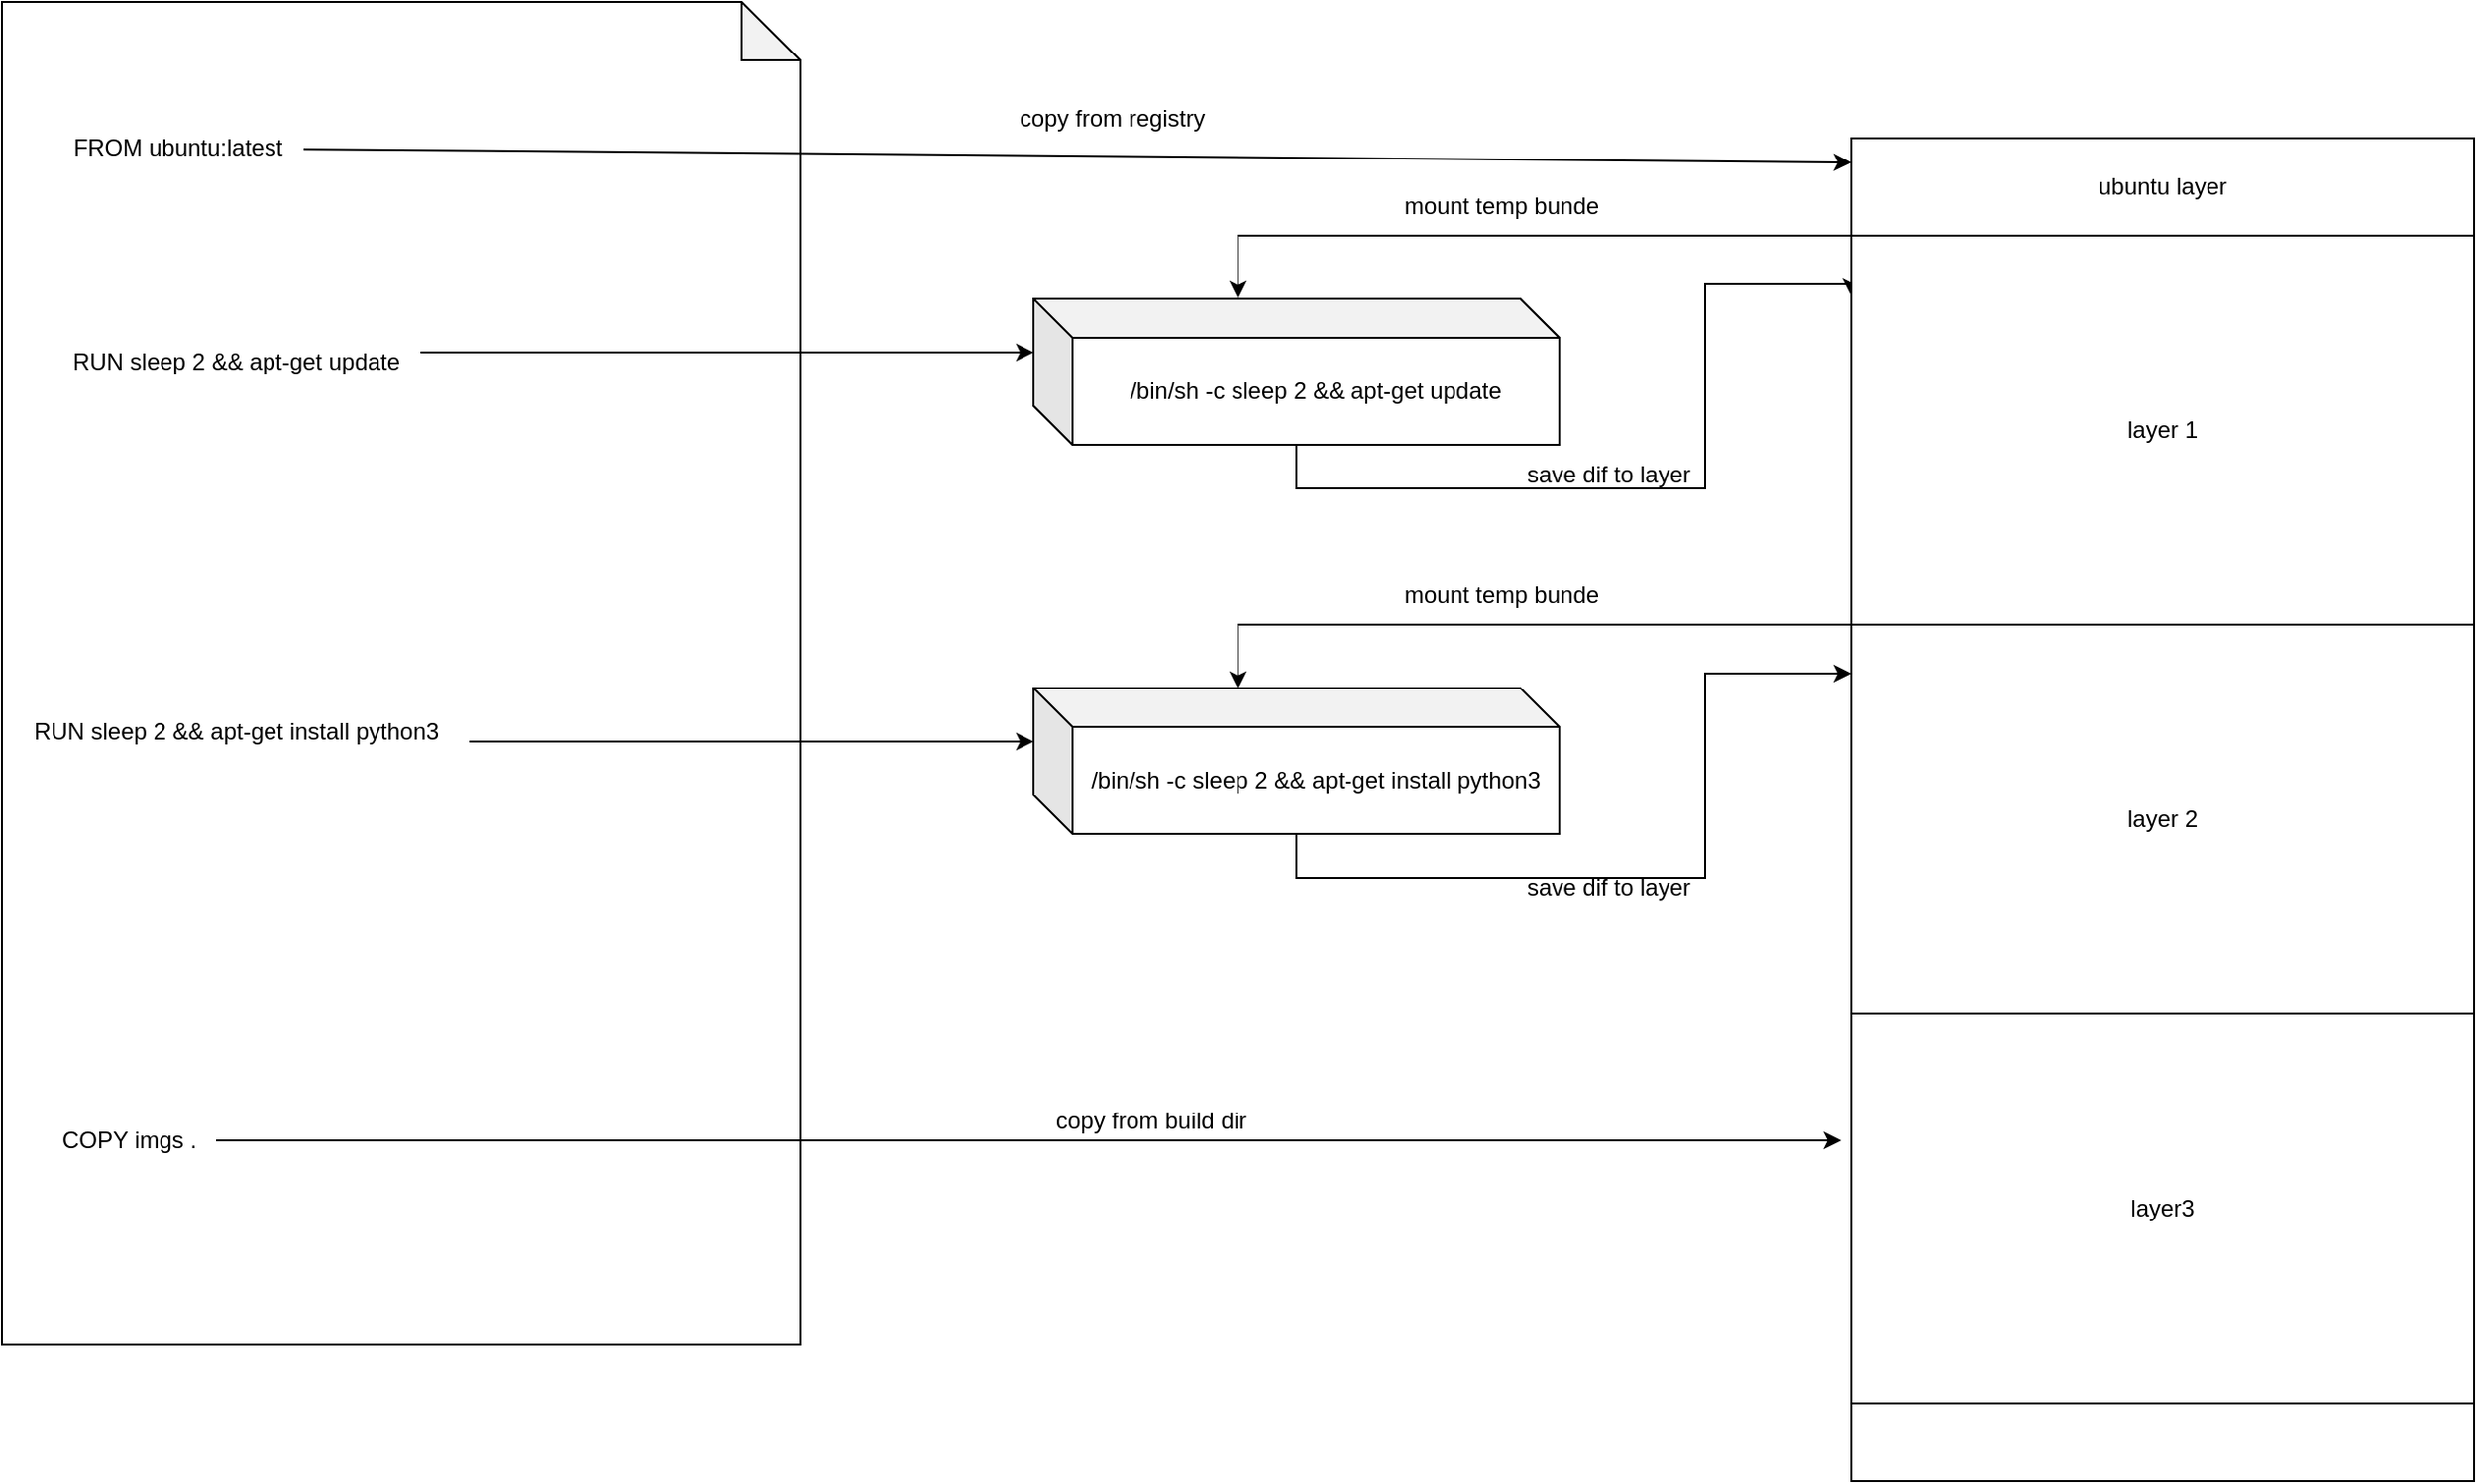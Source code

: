 <mxfile version="21.1.2" type="device" pages="2">
  <diagram name="Page-1" id="fQAEWsKuhgdsTd0qbelY">
    <mxGraphModel dx="2908" dy="822" grid="1" gridSize="10" guides="1" tooltips="1" connect="1" arrows="1" fold="1" page="1" pageScale="1" pageWidth="850" pageHeight="1100" math="0" shadow="0">
      <root>
        <mxCell id="0" />
        <mxCell id="1" parent="0" />
        <mxCell id="_YsFc9DdC3Ga84QTvGv1-1" value="&lt;pre style=&quot;background-color: rgb(255, 255, 255); color: rgb(8, 8, 8); font-size: 16px;&quot;&gt;&lt;p style=&quot;&quot;&gt;&lt;br&gt;&lt;/p&gt;&lt;p&gt;&lt;/p&gt;&lt;/pre&gt;" style="shape=note;whiteSpace=wrap;html=1;backgroundOutline=1;darkOpacity=0.05;align=left;spacingTop=1;spacingLeft=11;" vertex="1" parent="1">
          <mxGeometry x="-450" y="40" width="410" height="690" as="geometry" />
        </mxCell>
        <mxCell id="_YsFc9DdC3Ga84QTvGv1-23" style="edgeStyle=orthogonalEdgeStyle;rounded=0;orthogonalLoop=1;jettySize=auto;html=1;entryX=0;entryY=0.156;entryDx=0;entryDy=0;entryPerimeter=0;" edge="1" parent="1" source="_YsFc9DdC3Ga84QTvGv1-8" target="_YsFc9DdC3Ga84QTvGv1-22">
          <mxGeometry relative="1" as="geometry">
            <Array as="points">
              <mxPoint x="215" y="290" />
              <mxPoint x="425" y="290" />
              <mxPoint x="425" y="185" />
            </Array>
          </mxGeometry>
        </mxCell>
        <mxCell id="_YsFc9DdC3Ga84QTvGv1-8" value="/bin/sh -c sleep 2 &amp;amp;&amp;amp; apt-get update" style="shape=cube;whiteSpace=wrap;html=1;boundedLbl=1;backgroundOutline=1;darkOpacity=0.05;darkOpacity2=0.1;" vertex="1" parent="1">
          <mxGeometry x="80" y="192.5" width="270" height="75" as="geometry" />
        </mxCell>
        <mxCell id="_YsFc9DdC3Ga84QTvGv1-11" value="" style="rounded=0;whiteSpace=wrap;html=1;" vertex="1" parent="1">
          <mxGeometry x="500" y="110" width="320" height="690" as="geometry" />
        </mxCell>
        <mxCell id="_YsFc9DdC3Ga84QTvGv1-20" style="edgeStyle=orthogonalEdgeStyle;rounded=0;orthogonalLoop=1;jettySize=auto;html=1;" edge="1" parent="1" source="_YsFc9DdC3Ga84QTvGv1-12" target="_YsFc9DdC3Ga84QTvGv1-8">
          <mxGeometry relative="1" as="geometry">
            <Array as="points">
              <mxPoint x="185" y="160" />
            </Array>
          </mxGeometry>
        </mxCell>
        <mxCell id="_YsFc9DdC3Ga84QTvGv1-12" value="ubuntu layer" style="rounded=0;whiteSpace=wrap;html=1;" vertex="1" parent="1">
          <mxGeometry x="500" y="110" width="320" height="50" as="geometry" />
        </mxCell>
        <mxCell id="_YsFc9DdC3Ga84QTvGv1-13" value="FROM ubuntu:latest" style="text;html=1;align=center;verticalAlign=middle;resizable=0;points=[];autosize=1;strokeColor=none;fillColor=none;" vertex="1" parent="1">
          <mxGeometry x="-425" y="100" width="130" height="30" as="geometry" />
        </mxCell>
        <mxCell id="_YsFc9DdC3Ga84QTvGv1-15" value="" style="endArrow=classic;html=1;rounded=0;entryX=0;entryY=0.25;entryDx=0;entryDy=0;" edge="1" parent="1" source="_YsFc9DdC3Ga84QTvGv1-13" target="_YsFc9DdC3Ga84QTvGv1-12">
          <mxGeometry width="50" height="50" relative="1" as="geometry">
            <mxPoint x="400" y="270" as="sourcePoint" />
            <mxPoint x="450" y="220" as="targetPoint" />
          </mxGeometry>
        </mxCell>
        <mxCell id="_YsFc9DdC3Ga84QTvGv1-16" value="copy from registry" style="text;html=1;align=center;verticalAlign=middle;resizable=0;points=[];autosize=1;strokeColor=none;fillColor=none;" vertex="1" parent="1">
          <mxGeometry x="60" y="85" width="120" height="30" as="geometry" />
        </mxCell>
        <mxCell id="_YsFc9DdC3Ga84QTvGv1-18" style="edgeStyle=orthogonalEdgeStyle;rounded=0;orthogonalLoop=1;jettySize=auto;html=1;entryX=0;entryY=0;entryDx=0;entryDy=27.5;entryPerimeter=0;" edge="1" parent="1" source="_YsFc9DdC3Ga84QTvGv1-17" target="_YsFc9DdC3Ga84QTvGv1-8">
          <mxGeometry relative="1" as="geometry">
            <Array as="points">
              <mxPoint x="-150" y="220" />
              <mxPoint x="-150" y="220" />
            </Array>
          </mxGeometry>
        </mxCell>
        <mxCell id="_YsFc9DdC3Ga84QTvGv1-17" value="RUN sleep 2 &amp;amp;&amp;amp; apt-get update" style="text;html=1;align=center;verticalAlign=middle;resizable=0;points=[];autosize=1;strokeColor=none;fillColor=none;" vertex="1" parent="1">
          <mxGeometry x="-425" y="210" width="190" height="30" as="geometry" />
        </mxCell>
        <mxCell id="_YsFc9DdC3Ga84QTvGv1-21" value="mount temp bunde" style="text;html=1;align=center;verticalAlign=middle;resizable=0;points=[];autosize=1;strokeColor=none;fillColor=none;" vertex="1" parent="1">
          <mxGeometry x="260" y="130" width="120" height="30" as="geometry" />
        </mxCell>
        <mxCell id="_YsFc9DdC3Ga84QTvGv1-22" value="layer 1" style="rounded=0;whiteSpace=wrap;html=1;" vertex="1" parent="1">
          <mxGeometry x="500" y="160" width="320" height="200" as="geometry" />
        </mxCell>
        <mxCell id="_YsFc9DdC3Ga84QTvGv1-24" value="save dif to layer" style="text;html=1;align=center;verticalAlign=middle;resizable=0;points=[];autosize=1;strokeColor=none;fillColor=none;" vertex="1" parent="1">
          <mxGeometry x="320" y="267.5" width="110" height="30" as="geometry" />
        </mxCell>
        <mxCell id="_YsFc9DdC3Ga84QTvGv1-25" value="RUN sleep 2 &amp;amp;&amp;amp; apt-get install python3" style="text;html=1;align=center;verticalAlign=middle;resizable=0;points=[];autosize=1;strokeColor=none;fillColor=none;" vertex="1" parent="1">
          <mxGeometry x="-445" y="400" width="230" height="30" as="geometry" />
        </mxCell>
        <mxCell id="_YsFc9DdC3Ga84QTvGv1-26" value="/bin/sh -c sleep 2 &amp;amp;&amp;amp; apt-get update" style="shape=cube;whiteSpace=wrap;html=1;boundedLbl=1;backgroundOutline=1;darkOpacity=0.05;darkOpacity2=0.1;" vertex="1" parent="1">
          <mxGeometry x="80" y="192.5" width="270" height="75" as="geometry" />
        </mxCell>
        <mxCell id="_YsFc9DdC3Ga84QTvGv1-27" style="edgeStyle=orthogonalEdgeStyle;rounded=0;orthogonalLoop=1;jettySize=auto;html=1;entryX=0;entryY=0.5;entryDx=0;entryDy=0;" edge="1" parent="1">
          <mxGeometry relative="1" as="geometry">
            <mxPoint x="215" y="468" as="sourcePoint" />
            <mxPoint x="500" y="385" as="targetPoint" />
            <Array as="points">
              <mxPoint x="215" y="490" />
              <mxPoint x="425" y="490" />
              <mxPoint x="425" y="385" />
            </Array>
          </mxGeometry>
        </mxCell>
        <mxCell id="_YsFc9DdC3Ga84QTvGv1-28" style="edgeStyle=orthogonalEdgeStyle;rounded=0;orthogonalLoop=1;jettySize=auto;html=1;" edge="1" parent="1">
          <mxGeometry relative="1" as="geometry">
            <mxPoint x="500" y="360" as="sourcePoint" />
            <mxPoint x="185" y="393" as="targetPoint" />
            <Array as="points">
              <mxPoint x="185" y="360" />
            </Array>
          </mxGeometry>
        </mxCell>
        <mxCell id="_YsFc9DdC3Ga84QTvGv1-29" style="edgeStyle=orthogonalEdgeStyle;rounded=0;orthogonalLoop=1;jettySize=auto;html=1;entryX=0;entryY=0;entryDx=0;entryDy=27.5;entryPerimeter=0;" edge="1" parent="1">
          <mxGeometry relative="1" as="geometry">
            <mxPoint x="-210" y="420" as="sourcePoint" />
            <mxPoint x="80" y="420" as="targetPoint" />
            <Array as="points">
              <mxPoint x="-150" y="420" />
              <mxPoint x="-150" y="420" />
            </Array>
          </mxGeometry>
        </mxCell>
        <mxCell id="_YsFc9DdC3Ga84QTvGv1-30" value="mount temp bunde" style="text;html=1;align=center;verticalAlign=middle;resizable=0;points=[];autosize=1;strokeColor=none;fillColor=none;" vertex="1" parent="1">
          <mxGeometry x="260" y="330" width="120" height="30" as="geometry" />
        </mxCell>
        <mxCell id="_YsFc9DdC3Ga84QTvGv1-31" value="/bin/sh -c sleep 2 &amp;amp;&amp;amp; apt-get install python3" style="shape=cube;whiteSpace=wrap;html=1;boundedLbl=1;backgroundOutline=1;darkOpacity=0.05;darkOpacity2=0.1;" vertex="1" parent="1">
          <mxGeometry x="80" y="392.5" width="270" height="75" as="geometry" />
        </mxCell>
        <mxCell id="_YsFc9DdC3Ga84QTvGv1-32" value="layer 2" style="rounded=0;whiteSpace=wrap;html=1;" vertex="1" parent="1">
          <mxGeometry x="500" y="360" width="320" height="200" as="geometry" />
        </mxCell>
        <mxCell id="_YsFc9DdC3Ga84QTvGv1-33" value="layer3" style="rounded=0;whiteSpace=wrap;html=1;" vertex="1" parent="1">
          <mxGeometry x="500" y="560" width="320" height="200" as="geometry" />
        </mxCell>
        <mxCell id="_YsFc9DdC3Ga84QTvGv1-34" value="save dif to layer" style="text;html=1;align=center;verticalAlign=middle;resizable=0;points=[];autosize=1;strokeColor=none;fillColor=none;" vertex="1" parent="1">
          <mxGeometry x="320" y="480" width="110" height="30" as="geometry" />
        </mxCell>
        <mxCell id="_YsFc9DdC3Ga84QTvGv1-36" style="edgeStyle=orthogonalEdgeStyle;rounded=0;orthogonalLoop=1;jettySize=auto;html=1;entryX=-0.016;entryY=0.325;entryDx=0;entryDy=0;entryPerimeter=0;" edge="1" parent="1" source="_YsFc9DdC3Ga84QTvGv1-35" target="_YsFc9DdC3Ga84QTvGv1-33">
          <mxGeometry relative="1" as="geometry" />
        </mxCell>
        <mxCell id="_YsFc9DdC3Ga84QTvGv1-35" value="COPY imgs ." style="text;html=1;align=center;verticalAlign=middle;resizable=0;points=[];autosize=1;strokeColor=none;fillColor=none;" vertex="1" parent="1">
          <mxGeometry x="-430" y="610" width="90" height="30" as="geometry" />
        </mxCell>
        <mxCell id="_YsFc9DdC3Ga84QTvGv1-37" value="copy from build dir" style="text;html=1;align=center;verticalAlign=middle;resizable=0;points=[];autosize=1;strokeColor=none;fillColor=none;" vertex="1" parent="1">
          <mxGeometry x="80" y="600" width="120" height="30" as="geometry" />
        </mxCell>
      </root>
    </mxGraphModel>
  </diagram>
  <diagram id="YGqlbq0m5laamM_6HsqT" name="Page-2">
    <mxGraphModel dx="2058" dy="822" grid="1" gridSize="10" guides="1" tooltips="1" connect="1" arrows="1" fold="1" page="1" pageScale="1" pageWidth="850" pageHeight="1100" math="0" shadow="0">
      <root>
        <mxCell id="0" />
        <mxCell id="1" parent="0" />
        <mxCell id="vR0YpjPXeKT_Gb-V9K6A-6" value="" style="edgeStyle=orthogonalEdgeStyle;rounded=0;orthogonalLoop=1;jettySize=auto;html=1;" edge="1" parent="1" source="vR0YpjPXeKT_Gb-V9K6A-1" target="vR0YpjPXeKT_Gb-V9K6A-2">
          <mxGeometry relative="1" as="geometry" />
        </mxCell>
        <mxCell id="vR0YpjPXeKT_Gb-V9K6A-1" value="FROM ubuntu:latest" style="rounded=0;whiteSpace=wrap;html=1;" vertex="1" parent="1">
          <mxGeometry x="170" y="70" width="370" height="60" as="geometry" />
        </mxCell>
        <mxCell id="vR0YpjPXeKT_Gb-V9K6A-7" value="" style="edgeStyle=orthogonalEdgeStyle;rounded=0;orthogonalLoop=1;jettySize=auto;html=1;" edge="1" parent="1" source="vR0YpjPXeKT_Gb-V9K6A-2" target="vR0YpjPXeKT_Gb-V9K6A-4">
          <mxGeometry relative="1" as="geometry" />
        </mxCell>
        <mxCell id="vR0YpjPXeKT_Gb-V9K6A-2" value="&lt;p style=&quot;background-color: rgb(255, 255, 255); color: rgb(8, 8, 8); font-size: 9.8pt;&quot;&gt;RUN sleep 2 &amp;amp;&amp;amp; apt-get update&lt;/p&gt;" style="rounded=0;whiteSpace=wrap;html=1;" vertex="1" parent="1">
          <mxGeometry x="170" y="190" width="370" height="60" as="geometry" />
        </mxCell>
        <mxCell id="vR0YpjPXeKT_Gb-V9K6A-11" value="" style="edgeStyle=orthogonalEdgeStyle;rounded=0;orthogonalLoop=1;jettySize=auto;html=1;" edge="1" parent="1" source="vR0YpjPXeKT_Gb-V9K6A-3" target="vR0YpjPXeKT_Gb-V9K6A-5">
          <mxGeometry relative="1" as="geometry" />
        </mxCell>
        <mxCell id="vR0YpjPXeKT_Gb-V9K6A-3" value="&lt;p style=&quot;background-color: rgb(255, 255, 255); color: rgb(8, 8, 8); font-size: 9.8pt;&quot;&gt;RUN sleep 2 &amp;amp;&amp;amp; apt-get install python3&lt;/p&gt;" style="rounded=0;whiteSpace=wrap;html=1;fillColor=#f8cecc;strokeColor=#b85450;sketch=1;curveFitting=1;jiggle=2;" vertex="1" parent="1">
          <mxGeometry x="170" y="390" width="370" height="60" as="geometry" />
        </mxCell>
        <mxCell id="vR0YpjPXeKT_Gb-V9K6A-10" value="" style="edgeStyle=orthogonalEdgeStyle;rounded=0;orthogonalLoop=1;jettySize=auto;html=1;" edge="1" parent="1" source="vR0YpjPXeKT_Gb-V9K6A-4" target="vR0YpjPXeKT_Gb-V9K6A-3">
          <mxGeometry relative="1" as="geometry" />
        </mxCell>
        <mxCell id="vR0YpjPXeKT_Gb-V9K6A-4" value="&lt;p style=&quot;color: rgb(8, 8, 8); font-size: 9.8pt;&quot;&gt;RUN sleep 2 &amp;amp;&amp;amp; apt-get install uwsgi&lt;/p&gt;" style="rounded=0;whiteSpace=wrap;html=1;fillColor=#f8cecc;strokeColor=#f8cecc;gradientColor=none;glass=0;sketch=1;curveFitting=1;jiggle=2;" vertex="1" parent="1">
          <mxGeometry x="170" y="280" width="370" height="60" as="geometry" />
        </mxCell>
        <mxCell id="vR0YpjPXeKT_Gb-V9K6A-5" value="&lt;p style=&quot;background-color: rgb(255, 255, 255); color: rgb(8, 8, 8); font-size: 9.8pt;&quot;&gt;COPY imgs .&lt;/p&gt;" style="rounded=0;whiteSpace=wrap;html=1;fillColor=#f8cecc;strokeColor=#b85450;sketch=1;curveFitting=1;jiggle=2;" vertex="1" parent="1">
          <mxGeometry x="170" y="490" width="370" height="60" as="geometry" />
        </mxCell>
        <mxCell id="vR0YpjPXeKT_Gb-V9K6A-12" value="" style="verticalLabelPosition=bottom;verticalAlign=top;html=1;shadow=0;dashed=0;strokeWidth=1;shape=mxgraph.ios.iDeleteApp;fillColor=#cccccc;fillColor2=#000000;strokeColor=#ffffff;sketch=0;" vertex="1" parent="1">
          <mxGeometry x="330" y="350" width="15" height="15" as="geometry" />
        </mxCell>
        <mxCell id="EQ3TCkOnI1BwZcoYTHfr-1" value="" style="verticalLabelPosition=bottom;verticalAlign=top;html=1;shadow=0;dashed=0;strokeWidth=1;shape=mxgraph.ios.iDeleteApp;fillColor=#cccccc;fillColor2=#000000;strokeColor=#ffffff;sketch=0;" vertex="1" parent="1">
          <mxGeometry x="330" y="460" width="15" height="15" as="geometry" />
        </mxCell>
      </root>
    </mxGraphModel>
  </diagram>
</mxfile>
